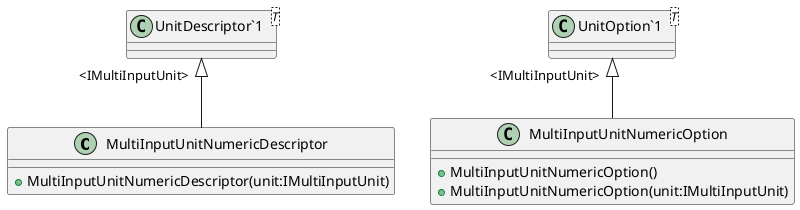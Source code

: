 @startuml
class MultiInputUnitNumericDescriptor {
    + MultiInputUnitNumericDescriptor(unit:IMultiInputUnit)
}
class MultiInputUnitNumericOption {
    + MultiInputUnitNumericOption()
    + MultiInputUnitNumericOption(unit:IMultiInputUnit)
}
class "UnitDescriptor`1"<T> {
}
class "UnitOption`1"<T> {
}
"UnitDescriptor`1" "<IMultiInputUnit>" <|-- MultiInputUnitNumericDescriptor
"UnitOption`1" "<IMultiInputUnit>" <|-- MultiInputUnitNumericOption
@enduml
